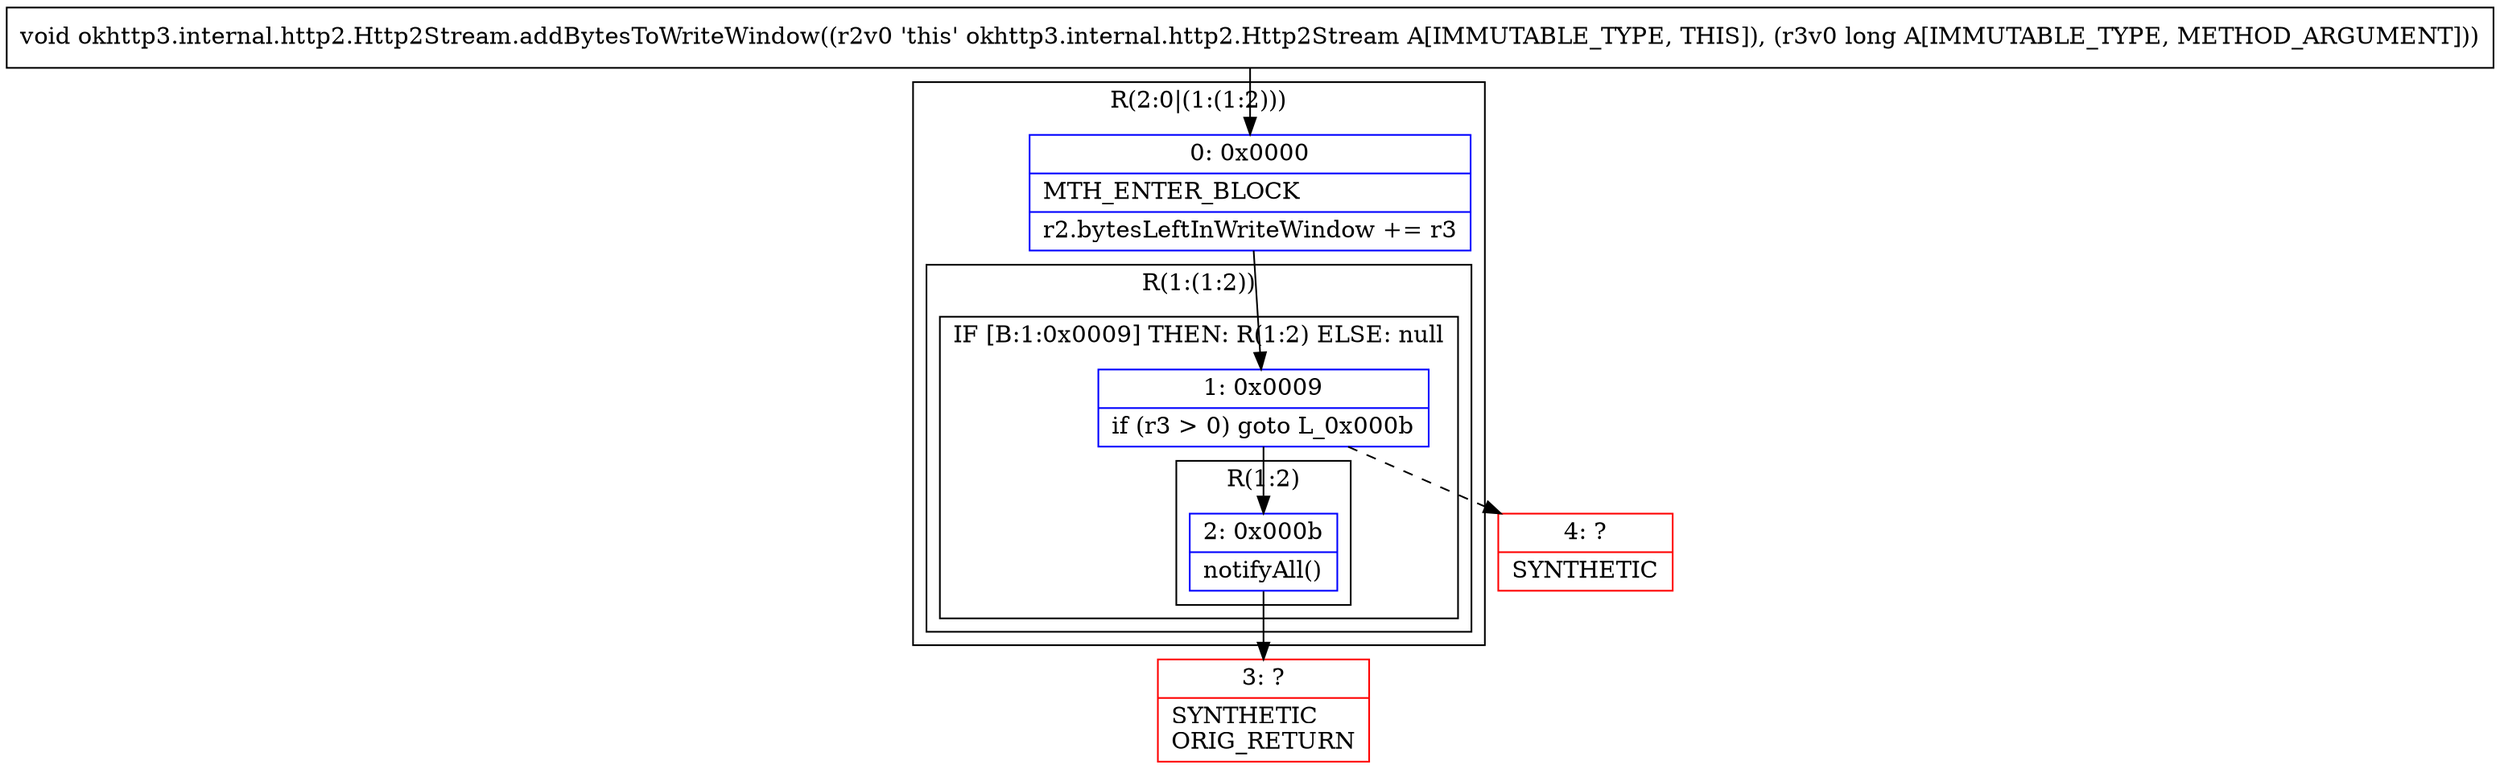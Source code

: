 digraph "CFG forokhttp3.internal.http2.Http2Stream.addBytesToWriteWindow(J)V" {
subgraph cluster_Region_221442761 {
label = "R(2:0|(1:(1:2)))";
node [shape=record,color=blue];
Node_0 [shape=record,label="{0\:\ 0x0000|MTH_ENTER_BLOCK\l|r2.bytesLeftInWriteWindow += r3\l}"];
subgraph cluster_Region_434324581 {
label = "R(1:(1:2))";
node [shape=record,color=blue];
subgraph cluster_IfRegion_37518113 {
label = "IF [B:1:0x0009] THEN: R(1:2) ELSE: null";
node [shape=record,color=blue];
Node_1 [shape=record,label="{1\:\ 0x0009|if (r3 \> 0) goto L_0x000b\l}"];
subgraph cluster_Region_40507997 {
label = "R(1:2)";
node [shape=record,color=blue];
Node_2 [shape=record,label="{2\:\ 0x000b|notifyAll()\l}"];
}
}
}
}
Node_3 [shape=record,color=red,label="{3\:\ ?|SYNTHETIC\lORIG_RETURN\l}"];
Node_4 [shape=record,color=red,label="{4\:\ ?|SYNTHETIC\l}"];
MethodNode[shape=record,label="{void okhttp3.internal.http2.Http2Stream.addBytesToWriteWindow((r2v0 'this' okhttp3.internal.http2.Http2Stream A[IMMUTABLE_TYPE, THIS]), (r3v0 long A[IMMUTABLE_TYPE, METHOD_ARGUMENT])) }"];
MethodNode -> Node_0;
Node_0 -> Node_1;
Node_1 -> Node_2;
Node_1 -> Node_4[style=dashed];
Node_2 -> Node_3;
}

